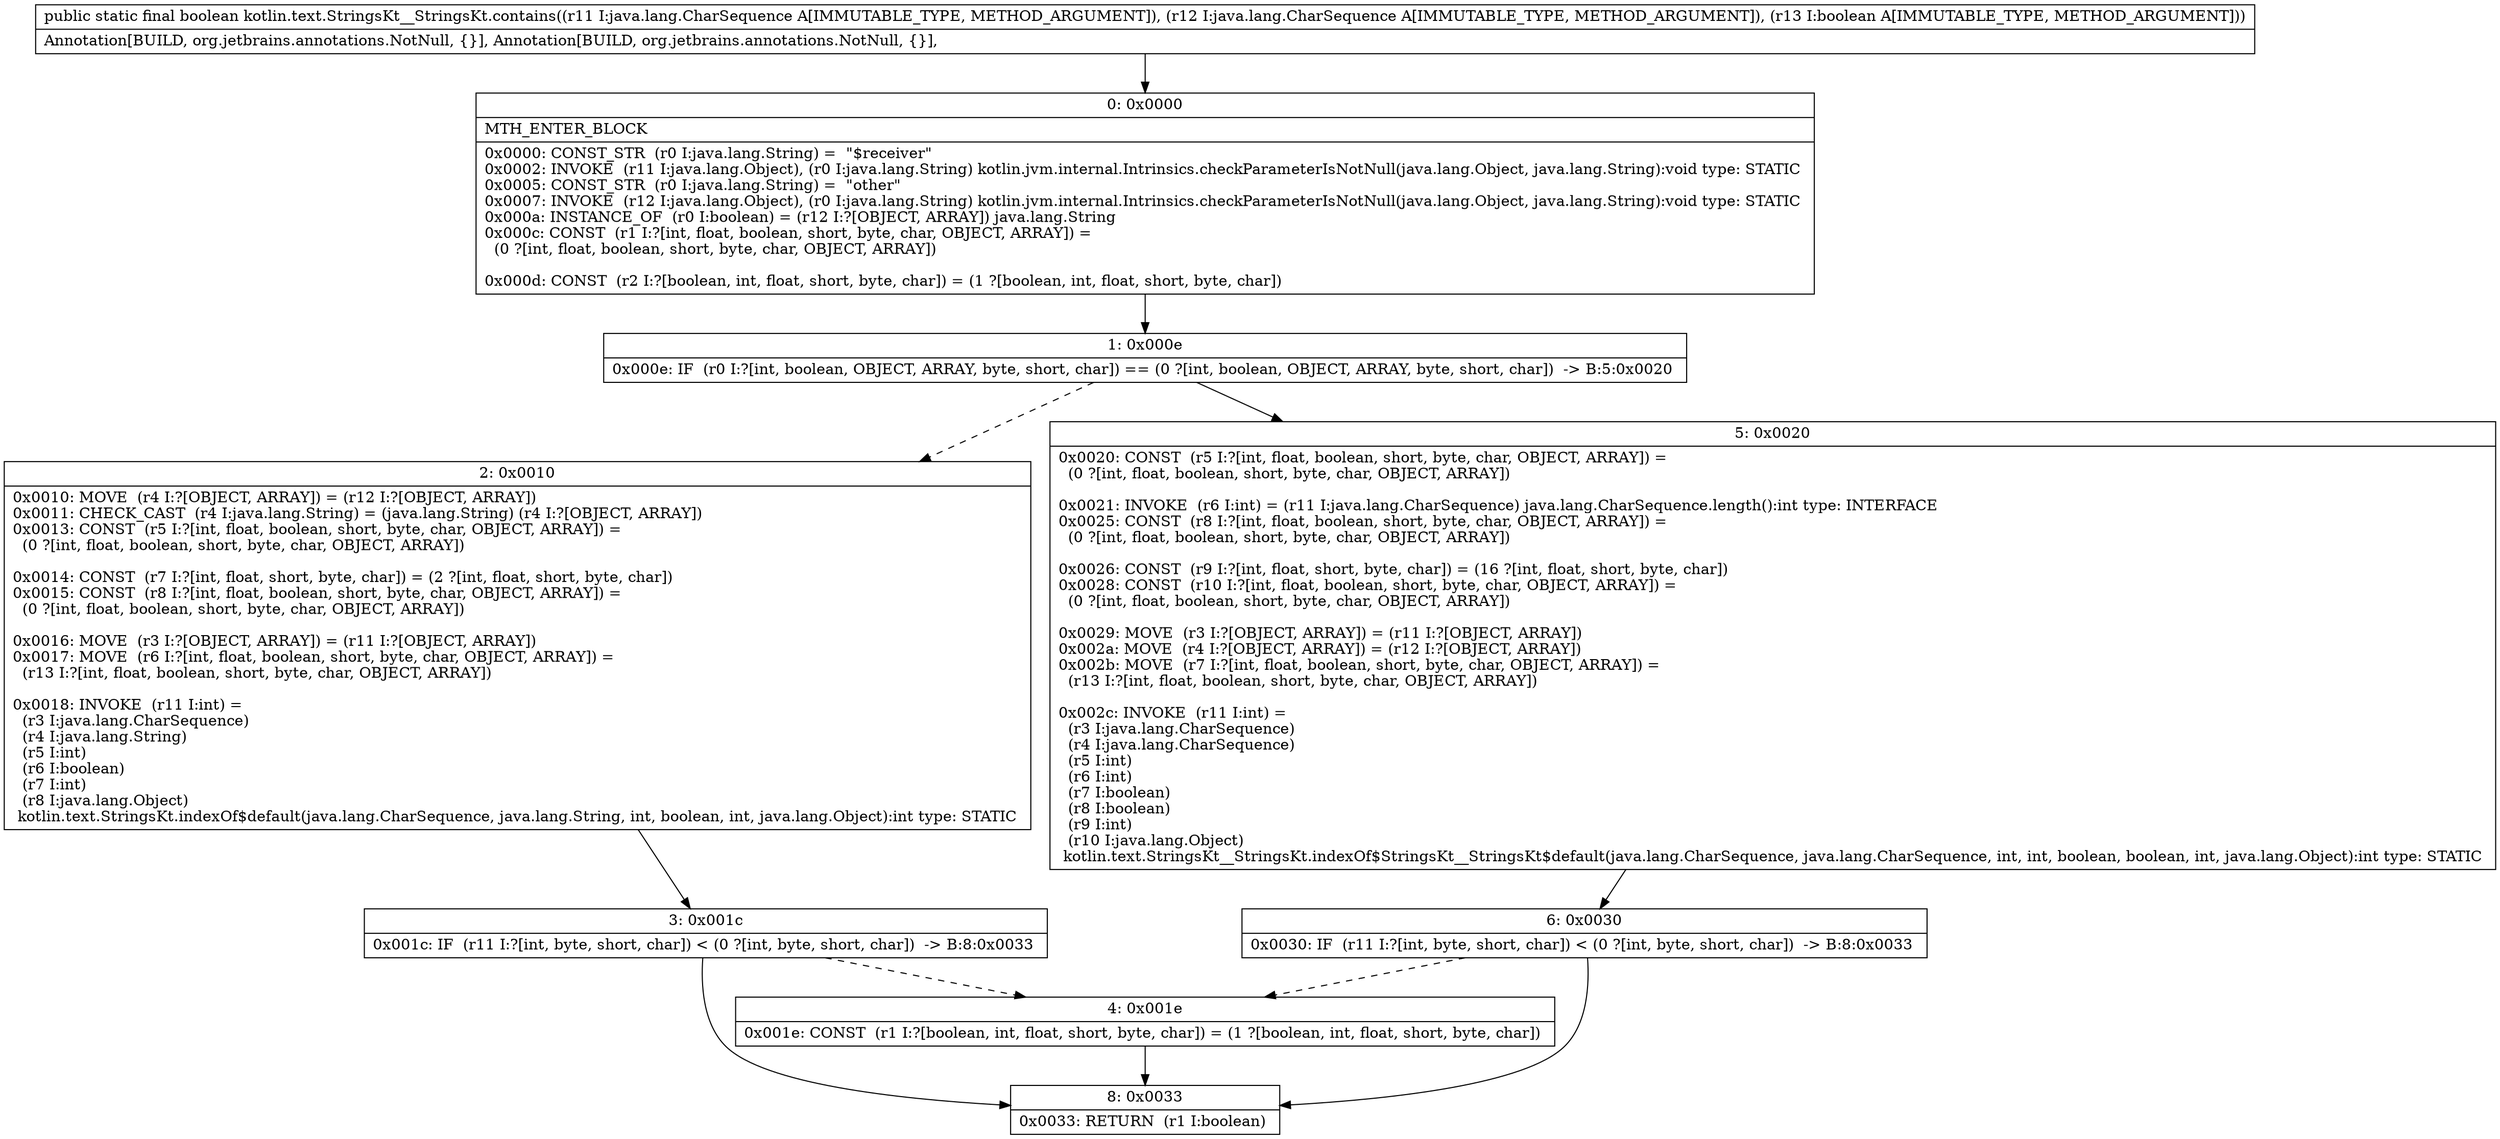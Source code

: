 digraph "CFG forkotlin.text.StringsKt__StringsKt.contains(Ljava\/lang\/CharSequence;Ljava\/lang\/CharSequence;Z)Z" {
Node_0 [shape=record,label="{0\:\ 0x0000|MTH_ENTER_BLOCK\l|0x0000: CONST_STR  (r0 I:java.lang.String) =  \"$receiver\" \l0x0002: INVOKE  (r11 I:java.lang.Object), (r0 I:java.lang.String) kotlin.jvm.internal.Intrinsics.checkParameterIsNotNull(java.lang.Object, java.lang.String):void type: STATIC \l0x0005: CONST_STR  (r0 I:java.lang.String) =  \"other\" \l0x0007: INVOKE  (r12 I:java.lang.Object), (r0 I:java.lang.String) kotlin.jvm.internal.Intrinsics.checkParameterIsNotNull(java.lang.Object, java.lang.String):void type: STATIC \l0x000a: INSTANCE_OF  (r0 I:boolean) = (r12 I:?[OBJECT, ARRAY]) java.lang.String \l0x000c: CONST  (r1 I:?[int, float, boolean, short, byte, char, OBJECT, ARRAY]) = \l  (0 ?[int, float, boolean, short, byte, char, OBJECT, ARRAY])\l \l0x000d: CONST  (r2 I:?[boolean, int, float, short, byte, char]) = (1 ?[boolean, int, float, short, byte, char]) \l}"];
Node_1 [shape=record,label="{1\:\ 0x000e|0x000e: IF  (r0 I:?[int, boolean, OBJECT, ARRAY, byte, short, char]) == (0 ?[int, boolean, OBJECT, ARRAY, byte, short, char])  \-\> B:5:0x0020 \l}"];
Node_2 [shape=record,label="{2\:\ 0x0010|0x0010: MOVE  (r4 I:?[OBJECT, ARRAY]) = (r12 I:?[OBJECT, ARRAY]) \l0x0011: CHECK_CAST  (r4 I:java.lang.String) = (java.lang.String) (r4 I:?[OBJECT, ARRAY]) \l0x0013: CONST  (r5 I:?[int, float, boolean, short, byte, char, OBJECT, ARRAY]) = \l  (0 ?[int, float, boolean, short, byte, char, OBJECT, ARRAY])\l \l0x0014: CONST  (r7 I:?[int, float, short, byte, char]) = (2 ?[int, float, short, byte, char]) \l0x0015: CONST  (r8 I:?[int, float, boolean, short, byte, char, OBJECT, ARRAY]) = \l  (0 ?[int, float, boolean, short, byte, char, OBJECT, ARRAY])\l \l0x0016: MOVE  (r3 I:?[OBJECT, ARRAY]) = (r11 I:?[OBJECT, ARRAY]) \l0x0017: MOVE  (r6 I:?[int, float, boolean, short, byte, char, OBJECT, ARRAY]) = \l  (r13 I:?[int, float, boolean, short, byte, char, OBJECT, ARRAY])\l \l0x0018: INVOKE  (r11 I:int) = \l  (r3 I:java.lang.CharSequence)\l  (r4 I:java.lang.String)\l  (r5 I:int)\l  (r6 I:boolean)\l  (r7 I:int)\l  (r8 I:java.lang.Object)\l kotlin.text.StringsKt.indexOf$default(java.lang.CharSequence, java.lang.String, int, boolean, int, java.lang.Object):int type: STATIC \l}"];
Node_3 [shape=record,label="{3\:\ 0x001c|0x001c: IF  (r11 I:?[int, byte, short, char]) \< (0 ?[int, byte, short, char])  \-\> B:8:0x0033 \l}"];
Node_4 [shape=record,label="{4\:\ 0x001e|0x001e: CONST  (r1 I:?[boolean, int, float, short, byte, char]) = (1 ?[boolean, int, float, short, byte, char]) \l}"];
Node_5 [shape=record,label="{5\:\ 0x0020|0x0020: CONST  (r5 I:?[int, float, boolean, short, byte, char, OBJECT, ARRAY]) = \l  (0 ?[int, float, boolean, short, byte, char, OBJECT, ARRAY])\l \l0x0021: INVOKE  (r6 I:int) = (r11 I:java.lang.CharSequence) java.lang.CharSequence.length():int type: INTERFACE \l0x0025: CONST  (r8 I:?[int, float, boolean, short, byte, char, OBJECT, ARRAY]) = \l  (0 ?[int, float, boolean, short, byte, char, OBJECT, ARRAY])\l \l0x0026: CONST  (r9 I:?[int, float, short, byte, char]) = (16 ?[int, float, short, byte, char]) \l0x0028: CONST  (r10 I:?[int, float, boolean, short, byte, char, OBJECT, ARRAY]) = \l  (0 ?[int, float, boolean, short, byte, char, OBJECT, ARRAY])\l \l0x0029: MOVE  (r3 I:?[OBJECT, ARRAY]) = (r11 I:?[OBJECT, ARRAY]) \l0x002a: MOVE  (r4 I:?[OBJECT, ARRAY]) = (r12 I:?[OBJECT, ARRAY]) \l0x002b: MOVE  (r7 I:?[int, float, boolean, short, byte, char, OBJECT, ARRAY]) = \l  (r13 I:?[int, float, boolean, short, byte, char, OBJECT, ARRAY])\l \l0x002c: INVOKE  (r11 I:int) = \l  (r3 I:java.lang.CharSequence)\l  (r4 I:java.lang.CharSequence)\l  (r5 I:int)\l  (r6 I:int)\l  (r7 I:boolean)\l  (r8 I:boolean)\l  (r9 I:int)\l  (r10 I:java.lang.Object)\l kotlin.text.StringsKt__StringsKt.indexOf$StringsKt__StringsKt$default(java.lang.CharSequence, java.lang.CharSequence, int, int, boolean, boolean, int, java.lang.Object):int type: STATIC \l}"];
Node_6 [shape=record,label="{6\:\ 0x0030|0x0030: IF  (r11 I:?[int, byte, short, char]) \< (0 ?[int, byte, short, char])  \-\> B:8:0x0033 \l}"];
Node_8 [shape=record,label="{8\:\ 0x0033|0x0033: RETURN  (r1 I:boolean) \l}"];
MethodNode[shape=record,label="{public static final boolean kotlin.text.StringsKt__StringsKt.contains((r11 I:java.lang.CharSequence A[IMMUTABLE_TYPE, METHOD_ARGUMENT]), (r12 I:java.lang.CharSequence A[IMMUTABLE_TYPE, METHOD_ARGUMENT]), (r13 I:boolean A[IMMUTABLE_TYPE, METHOD_ARGUMENT]))  | Annotation[BUILD, org.jetbrains.annotations.NotNull, \{\}], Annotation[BUILD, org.jetbrains.annotations.NotNull, \{\}], \l}"];
MethodNode -> Node_0;
Node_0 -> Node_1;
Node_1 -> Node_2[style=dashed];
Node_1 -> Node_5;
Node_2 -> Node_3;
Node_3 -> Node_4[style=dashed];
Node_3 -> Node_8;
Node_4 -> Node_8;
Node_5 -> Node_6;
Node_6 -> Node_8;
Node_6 -> Node_4[style=dashed];
}

